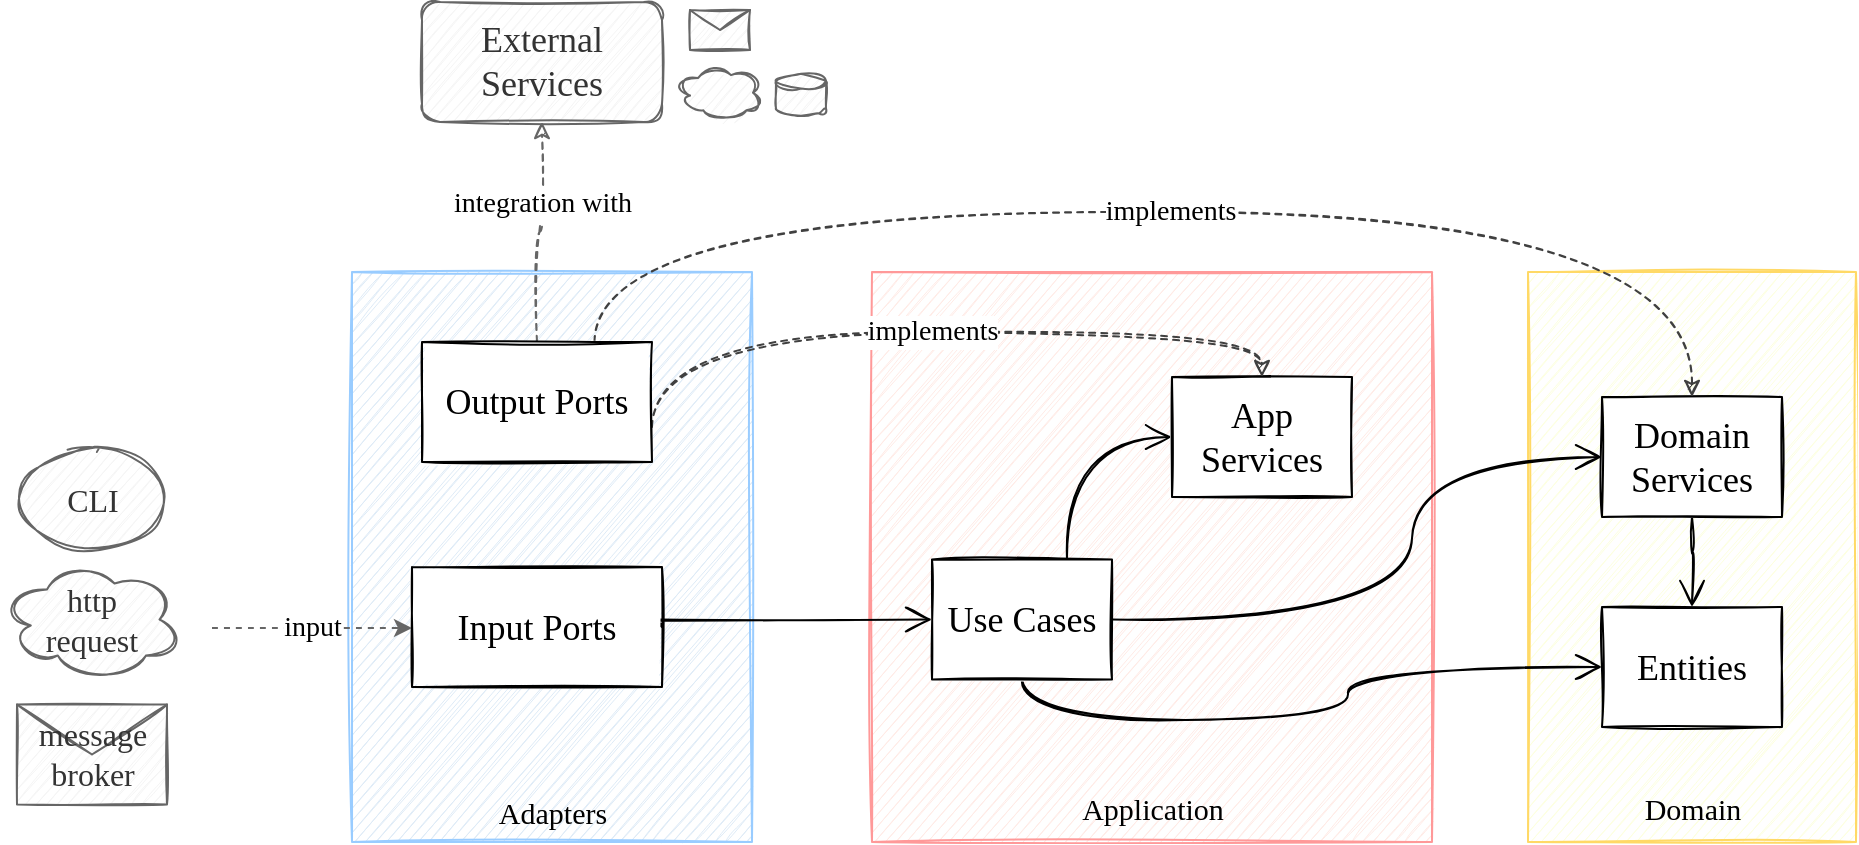 <mxfile version="14.6.13" type="device" pages="3"><diagram id="zyX98WaOWzc7MqtIjAHN" name="Main"><mxGraphModel dx="1043" dy="617" grid="1" gridSize="15" guides="1" tooltips="1" connect="1" arrows="1" fold="1" page="1" pageScale="1" pageWidth="827" pageHeight="1169" math="0" shadow="0"><root><mxCell id="-gwUW_GM49AH_r6jx_RQ-0"/><mxCell id="-gwUW_GM49AH_r6jx_RQ-1" parent="-gwUW_GM49AH_r6jx_RQ-0"/><mxCell id="-gwUW_GM49AH_r6jx_RQ-21" value="" style="rounded=0;whiteSpace=wrap;html=1;sketch=1;perimeterSpacing=4;strokeWidth=1;fontFamily=Kalam;strokeColor=#99CCFF;fontStyle=0;fillColor=#DEEBF7;" parent="-gwUW_GM49AH_r6jx_RQ-1" vertex="1"><mxGeometry x="220" y="315" width="200" height="285" as="geometry"/></mxCell><mxCell id="-gwUW_GM49AH_r6jx_RQ-22" value="" style="rounded=0;whiteSpace=wrap;html=1;sketch=1;perimeterSpacing=4;strokeWidth=1;fontFamily=Kalam;strokeColor=#FF9999;fontStyle=0;fillStyle=auto;fillColor=#FFEBE6;" parent="-gwUW_GM49AH_r6jx_RQ-1" vertex="1"><mxGeometry x="480" y="315" width="280" height="285" as="geometry"/></mxCell><mxCell id="-gwUW_GM49AH_r6jx_RQ-23" value="" style="rounded=0;whiteSpace=wrap;html=1;sketch=1;perimeterSpacing=4;strokeWidth=1;fontFamily=Kalam;strokeColor=#FFD966;fontStyle=0;fillColor=#FDFFE0;" parent="-gwUW_GM49AH_r6jx_RQ-1" vertex="1"><mxGeometry x="808" y="315" width="164" height="285" as="geometry"/></mxCell><mxCell id="-gwUW_GM49AH_r6jx_RQ-4" value="" style="edgeStyle=orthogonalEdgeStyle;curved=1;orthogonalLoop=1;jettySize=auto;html=1;exitX=1;exitY=0.5;exitDx=0;exitDy=0;entryX=0;entryY=0.5;entryDx=0;entryDy=0;fontFamily=Kalam;fontSize=15;sketch=1;endArrow=open;endFill=0;startSize=6;endSize=11;fontStyle=0" parent="-gwUW_GM49AH_r6jx_RQ-1" source="-gwUW_GM49AH_r6jx_RQ-2" target="-gwUW_GM49AH_r6jx_RQ-3" edge="1"><mxGeometry relative="1" as="geometry"><Array as="points"><mxPoint x="340" y="487.5"/></Array></mxGeometry></mxCell><mxCell id="-gwUW_GM49AH_r6jx_RQ-19" value="input" style="edgeStyle=orthogonalEdgeStyle;curved=1;orthogonalLoop=1;jettySize=auto;html=1;dashed=1;fontFamily=Kalam;fontSize=14;strokeWidth=1;fontStyle=0;fillColor=#f5f5f5;strokeColor=#666666;" parent="-gwUW_GM49AH_r6jx_RQ-1" target="-gwUW_GM49AH_r6jx_RQ-2" edge="1"><mxGeometry relative="1" as="geometry"><mxPoint x="150" y="493" as="sourcePoint"/><Array as="points"><mxPoint x="150" y="493"/></Array></mxGeometry></mxCell><mxCell id="-gwUW_GM49AH_r6jx_RQ-2" value="Input Ports" style="rounded=0;whiteSpace=wrap;html=1;sketch=1;fontFamily=Kalam;;fontSize=18;fontStyle=0" parent="-gwUW_GM49AH_r6jx_RQ-1" vertex="1"><mxGeometry x="250" y="462.5" width="125" height="60" as="geometry"/></mxCell><mxCell id="-gwUW_GM49AH_r6jx_RQ-6" value="" style="edgeStyle=orthogonalEdgeStyle;curved=1;orthogonalLoop=1;jettySize=auto;html=1;exitX=0.75;exitY=0;exitDx=0;exitDy=0;entryX=0;entryY=0.5;entryDx=0;entryDy=0;fontFamily=Kalam;sketch=1;startSize=6;endSize=11;endFill=0;endArrow=open;fontStyle=0" parent="-gwUW_GM49AH_r6jx_RQ-1" source="-gwUW_GM49AH_r6jx_RQ-3" target="-gwUW_GM49AH_r6jx_RQ-5" edge="1"><mxGeometry relative="1" as="geometry"/></mxCell><mxCell id="-gwUW_GM49AH_r6jx_RQ-8" value="" style="edgeStyle=orthogonalEdgeStyle;curved=1;orthogonalLoop=1;jettySize=auto;html=1;exitX=0.5;exitY=1;exitDx=0;exitDy=0;entryX=0;entryY=0.5;entryDx=0;entryDy=0;fontFamily=Kalam;sketch=1;endArrow=open;endFill=0;startSize=6;endSize=11;fontStyle=0" parent="-gwUW_GM49AH_r6jx_RQ-1" source="-gwUW_GM49AH_r6jx_RQ-3" target="-gwUW_GM49AH_r6jx_RQ-7" edge="1"><mxGeometry relative="1" as="geometry"><Array as="points"><mxPoint x="555" y="539"/><mxPoint x="718" y="539"/><mxPoint x="718" y="513"/></Array></mxGeometry></mxCell><mxCell id="-gwUW_GM49AH_r6jx_RQ-15" style="edgeStyle=orthogonalEdgeStyle;curved=1;orthogonalLoop=1;jettySize=auto;html=1;entryX=0;entryY=0.5;entryDx=0;entryDy=0;fontFamily=Kalam;sketch=1;endArrow=open;endFill=0;startSize=6;endSize=11;fontStyle=0" parent="-gwUW_GM49AH_r6jx_RQ-1" source="-gwUW_GM49AH_r6jx_RQ-3" target="-gwUW_GM49AH_r6jx_RQ-9" edge="1"><mxGeometry relative="1" as="geometry"><Array as="points"><mxPoint x="750" y="489"/><mxPoint x="750" y="408"/></Array></mxGeometry></mxCell><mxCell id="-gwUW_GM49AH_r6jx_RQ-3" value="Use Cases" style="rounded=0;whiteSpace=wrap;html=1;sketch=1;fontFamily=Kalam;;fontSize=18;fontStyle=0" parent="-gwUW_GM49AH_r6jx_RQ-1" vertex="1"><mxGeometry x="510" y="458.75" width="90" height="60" as="geometry"/></mxCell><mxCell id="-gwUW_GM49AH_r6jx_RQ-5" value="App Services" style="rounded=0;whiteSpace=wrap;html=1;sketch=1;fontFamily=Kalam;;fontSize=18;fontStyle=0" parent="-gwUW_GM49AH_r6jx_RQ-1" vertex="1"><mxGeometry x="630" y="367.5" width="90" height="60" as="geometry"/></mxCell><mxCell id="-gwUW_GM49AH_r6jx_RQ-7" value="Entities" style="rounded=0;whiteSpace=wrap;html=1;sketch=1;fontFamily=Kalam;;fontSize=18;fontStyle=0" parent="-gwUW_GM49AH_r6jx_RQ-1" vertex="1"><mxGeometry x="845" y="482.5" width="90" height="60" as="geometry"/></mxCell><mxCell id="-gwUW_GM49AH_r6jx_RQ-17" style="edgeStyle=orthogonalEdgeStyle;curved=1;orthogonalLoop=1;jettySize=auto;html=1;entryX=0.5;entryY=0;entryDx=0;entryDy=0;fontFamily=Kalam;endFill=0;endArrow=open;endSize=11;startSize=6;sketch=1;fontStyle=0" parent="-gwUW_GM49AH_r6jx_RQ-1" source="-gwUW_GM49AH_r6jx_RQ-9" target="-gwUW_GM49AH_r6jx_RQ-7" edge="1"><mxGeometry relative="1" as="geometry"/></mxCell><mxCell id="-gwUW_GM49AH_r6jx_RQ-9" value="Domain Services" style="rounded=0;whiteSpace=wrap;html=1;sketch=1;fontFamily=Kalam;;fontSize=18;fontStyle=0" parent="-gwUW_GM49AH_r6jx_RQ-1" vertex="1"><mxGeometry x="845" y="377.5" width="90" height="60" as="geometry"/></mxCell><mxCell id="-gwUW_GM49AH_r6jx_RQ-26" value="integration with" style="edgeStyle=orthogonalEdgeStyle;curved=1;orthogonalLoop=1;jettySize=auto;html=1;entryX=0.5;entryY=1;entryDx=0;entryDy=0;fontFamily=Kalam;sketch=1;endArrow=classic;fontStyle=0;dashed=1;fontSize=14;strokeWidth=1;fillColor=#f5f5f5;strokeColor=#666666;" parent="-gwUW_GM49AH_r6jx_RQ-1" source="-gwUW_GM49AH_r6jx_RQ-11" target="-gwUW_GM49AH_r6jx_RQ-25" edge="1"><mxGeometry x="0.273" relative="1" as="geometry"><mxPoint as="offset"/></mxGeometry></mxCell><mxCell id="82owq5uPKeDiftlw7KZW-1" value="implements" style="edgeStyle=orthogonalEdgeStyle;curved=1;orthogonalLoop=1;jettySize=auto;html=1;entryX=0.5;entryY=0;entryDx=0;entryDy=0;fontSize=14;strokeWidth=1;dashed=1;sketch=1;strokeColor=#404040;fontFamily=Kalam;fontStyle=0" parent="-gwUW_GM49AH_r6jx_RQ-1" target="-gwUW_GM49AH_r6jx_RQ-5" edge="1"><mxGeometry relative="1" as="geometry"><mxPoint x="370" y="392.5" as="sourcePoint"/><Array as="points"><mxPoint x="370" y="345"/><mxPoint x="675" y="345"/></Array></mxGeometry></mxCell><mxCell id="82owq5uPKeDiftlw7KZW-2" value="implements" style="edgeStyle=orthogonalEdgeStyle;curved=1;orthogonalLoop=1;jettySize=auto;html=1;entryX=0.5;entryY=0;entryDx=0;entryDy=0;fontSize=14;strokeWidth=1;exitX=0.75;exitY=0;exitDx=0;exitDy=0;dashed=1;sketch=1;strokeColor=#404040;fontFamily=Kalam;fontStyle=0" parent="-gwUW_GM49AH_r6jx_RQ-1" source="-gwUW_GM49AH_r6jx_RQ-11" target="-gwUW_GM49AH_r6jx_RQ-9" edge="1"><mxGeometry relative="1" as="geometry"><Array as="points"><mxPoint x="341" y="285"/><mxPoint x="890" y="285"/></Array></mxGeometry></mxCell><mxCell id="-gwUW_GM49AH_r6jx_RQ-11" value="Output Ports" style="rounded=0;whiteSpace=wrap;html=1;sketch=1;fontFamily=Kalam;;fontSize=18;fontStyle=0" parent="-gwUW_GM49AH_r6jx_RQ-1" vertex="1"><mxGeometry x="255" y="350" width="115" height="60" as="geometry"/></mxCell><mxCell id="-gwUW_GM49AH_r6jx_RQ-25" value="External Services" style="rounded=1;whiteSpace=wrap;html=1;sketch=1;strokeWidth=1;fontFamily=Kalam;;fontSize=18;strokeColor=#666666;fontStyle=0;fillColor=#f5f5f5;fontColor=#333333;" parent="-gwUW_GM49AH_r6jx_RQ-1" vertex="1"><mxGeometry x="255" y="180" width="120" height="60" as="geometry"/></mxCell><mxCell id="Cby2Dx-uX2gb51829tII-0" value="Adapters" style="text;html=1;align=center;verticalAlign=middle;resizable=0;points=[];autosize=1;strokeColor=none;fontSize=15;fontFamily=Kalam;rotation=0;fontStyle=0" parent="-gwUW_GM49AH_r6jx_RQ-1" vertex="1"><mxGeometry x="282.5" y="570" width="75" height="30" as="geometry"/></mxCell><mxCell id="Cby2Dx-uX2gb51829tII-2" value="Application" style="text;html=1;align=center;verticalAlign=middle;resizable=0;points=[];autosize=1;strokeColor=none;fontSize=15;fontFamily=Kalam;rotation=0;fontStyle=0" parent="-gwUW_GM49AH_r6jx_RQ-1" vertex="1"><mxGeometry x="575" y="567.5" width="90" height="30" as="geometry"/></mxCell><mxCell id="Cby2Dx-uX2gb51829tII-3" value="Domain" style="text;html=1;align=center;verticalAlign=middle;resizable=0;points=[];autosize=1;strokeColor=none;fontSize=15;fontFamily=Kalam;rotation=0;fontStyle=0" parent="-gwUW_GM49AH_r6jx_RQ-1" vertex="1"><mxGeometry x="852.5" y="567.5" width="75" height="30" as="geometry"/></mxCell><mxCell id="tb7M054zKXNXNoAx1nxy-0" value="CLI" style="ellipse;whiteSpace=wrap;html=1;rounded=1;fontFamily=Kalam;fontSize=16;sketch=1;strokeColor=#666666;fillColor=#f5f5f5;fontColor=#333333;" parent="-gwUW_GM49AH_r6jx_RQ-1" vertex="1"><mxGeometry x="52.5" y="403.75" width="75" height="50" as="geometry"/></mxCell><mxCell id="IYZaadIUCIJppL-MxGJ2-1" value="http&lt;br&gt;request" style="ellipse;shape=cloud;whiteSpace=wrap;html=1;rounded=1;sketch=1;fontFamily=Kalam;fontSize=16;strokeColor=#666666;fillColor=#f5f5f5;fontColor=#333333;" parent="-gwUW_GM49AH_r6jx_RQ-1" vertex="1"><mxGeometry x="45" y="458.75" width="90" height="60" as="geometry"/></mxCell><mxCell id="IYZaadIUCIJppL-MxGJ2-3" value="message broker" style="shape=message;html=1;whiteSpace=wrap;html=1;outlineConnect=0;rounded=1;sketch=1;fontFamily=Kalam;fontSize=16;strokeColor=#666666;fillColor=#f5f5f5;fontColor=#333333;" parent="-gwUW_GM49AH_r6jx_RQ-1" vertex="1"><mxGeometry x="52.5" y="531.25" width="75" height="50" as="geometry"/></mxCell><mxCell id="R-45-4Aomp57jvWruCLd-5" value="" style="shape=message;html=1;whiteSpace=wrap;html=1;outlineConnect=0;rounded=1;sketch=1;fontFamily=Kalam;fontSize=16;strokeColor=#666666;fillColor=#f5f5f5;fontColor=#333333;" parent="-gwUW_GM49AH_r6jx_RQ-1" vertex="1"><mxGeometry x="389" y="184" width="30" height="20" as="geometry"/></mxCell><mxCell id="R-45-4Aomp57jvWruCLd-7" value="" style="ellipse;shape=cloud;whiteSpace=wrap;html=1;rounded=1;sketch=1;fontFamily=Kalam;fontSize=16;strokeColor=#666666;fillColor=#f5f5f5;fontColor=#333333;" parent="-gwUW_GM49AH_r6jx_RQ-1" vertex="1"><mxGeometry x="382" y="210.67" width="44" height="29.33" as="geometry"/></mxCell><mxCell id="R-45-4Aomp57jvWruCLd-8" value="" style="shape=cylinder3;whiteSpace=wrap;html=1;boundedLbl=1;backgroundOutline=1;size=3.722;rounded=1;sketch=1;fontFamily=Kalam;fontSize=16;strokeColor=#666666;fillColor=#f5f5f5;fontColor=#333333;" parent="-gwUW_GM49AH_r6jx_RQ-1" vertex="1"><mxGeometry x="432" y="215.84" width="25" height="20.99" as="geometry"/></mxCell></root></mxGraphModel></diagram><diagram id="MFOlFd_qOnRTP0LTsqGr" name="Contracts"><mxGraphModel dx="1043" dy="617" grid="1" gridSize="10" guides="1" tooltips="1" connect="1" arrows="1" fold="1" page="1" pageScale="1" pageWidth="827" pageHeight="1169" math="0" shadow="0"><root><mxCell id="WppJVZ3MeQctKJJSQnTU-0"/><mxCell id="WppJVZ3MeQctKJJSQnTU-1" parent="WppJVZ3MeQctKJJSQnTU-0"/><mxCell id="36TtlwIXaMHLquuC_5BP-0" value="" style="rounded=0;whiteSpace=wrap;html=1;sketch=1;perimeterSpacing=4;strokeWidth=1;fontFamily=Kalam;strokeColor=#99CCFF;fontStyle=0;fillColor=#DEEBF7;" parent="WppJVZ3MeQctKJJSQnTU-1" vertex="1"><mxGeometry x="220" y="315" width="200" height="285" as="geometry"/></mxCell><mxCell id="36TtlwIXaMHLquuC_5BP-1" value="" style="rounded=0;whiteSpace=wrap;html=1;sketch=1;perimeterSpacing=4;strokeWidth=1;fontFamily=Kalam;strokeColor=#FF9999;fontStyle=0;fillStyle=auto;fillColor=#FFEBE6;" parent="WppJVZ3MeQctKJJSQnTU-1" vertex="1"><mxGeometry x="545.42" y="315" width="280" height="285" as="geometry"/></mxCell><mxCell id="36TtlwIXaMHLquuC_5BP-2" value="" style="rounded=0;whiteSpace=wrap;html=1;sketch=1;perimeterSpacing=4;strokeWidth=1;fontFamily=Kalam;strokeColor=#FFD966;fontStyle=0;fillColor=#FDFFE0;" parent="WppJVZ3MeQctKJJSQnTU-1" vertex="1"><mxGeometry x="940" y="315" width="164" height="285" as="geometry"/></mxCell><mxCell id="36TtlwIXaMHLquuC_5BP-3" value="" style="edgeStyle=orthogonalEdgeStyle;curved=1;orthogonalLoop=1;jettySize=auto;html=1;exitX=1;exitY=0.5;exitDx=0;exitDy=0;entryX=0;entryY=0.5;entryDx=0;entryDy=0;fontFamily=Kalam;fontSize=15;sketch=1;endArrow=open;endFill=0;startSize=11;endSize=11;fontStyle=0;startArrow=open;startFill=0;" parent="WppJVZ3MeQctKJJSQnTU-1" source="36TtlwIXaMHLquuC_5BP-5" target="36TtlwIXaMHLquuC_5BP-9" edge="1"><mxGeometry relative="1" as="geometry"><Array as="points"><mxPoint x="390" y="493"/><mxPoint x="390" y="489"/></Array></mxGeometry></mxCell><mxCell id="36TtlwIXaMHLquuC_5BP-4" value="" style="edgeStyle=orthogonalEdgeStyle;curved=1;orthogonalLoop=1;jettySize=auto;html=1;fontFamily=Kalam;fontSize=15;fontStyle=0;strokeColor=#000000;endFill=0;endArrow=open;endSize=11;startFill=0;startArrow=open;startSize=11;sketch=1;" parent="WppJVZ3MeQctKJJSQnTU-1" target="36TtlwIXaMHLquuC_5BP-5" edge="1"><mxGeometry relative="1" as="geometry"><mxPoint x="100" y="493" as="sourcePoint"/><Array as="points"><mxPoint x="150" y="493"/></Array></mxGeometry></mxCell><mxCell id="36TtlwIXaMHLquuC_5BP-5" value="Input Ports" style="rounded=0;whiteSpace=wrap;html=1;sketch=1;fontFamily=Kalam;;fontSize=18;fontStyle=0" parent="WppJVZ3MeQctKJJSQnTU-1" vertex="1"><mxGeometry x="250" y="462.5" width="125" height="60" as="geometry"/></mxCell><mxCell id="36TtlwIXaMHLquuC_5BP-6" value="" style="edgeStyle=orthogonalEdgeStyle;curved=1;orthogonalLoop=1;jettySize=auto;html=1;exitX=0.75;exitY=0;exitDx=0;exitDy=0;entryX=0;entryY=0.5;entryDx=0;entryDy=0;fontFamily=Kalam;sketch=1;startSize=6;endSize=11;endFill=0;endArrow=open;fontStyle=0" parent="WppJVZ3MeQctKJJSQnTU-1" source="36TtlwIXaMHLquuC_5BP-9" target="36TtlwIXaMHLquuC_5BP-10" edge="1"><mxGeometry relative="1" as="geometry"/></mxCell><mxCell id="36TtlwIXaMHLquuC_5BP-8" style="edgeStyle=orthogonalEdgeStyle;curved=1;orthogonalLoop=1;jettySize=auto;html=1;entryX=0;entryY=0.5;entryDx=0;entryDy=0;fontFamily=Kalam;sketch=1;endArrow=open;endFill=0;startSize=11;endSize=11;fontStyle=0;startArrow=open;startFill=0;" parent="WppJVZ3MeQctKJJSQnTU-1" source="36TtlwIXaMHLquuC_5BP-9" target="36TtlwIXaMHLquuC_5BP-13" edge="1"><mxGeometry relative="1" as="geometry"><Array as="points"><mxPoint x="815.42" y="489"/><mxPoint x="815.42" y="408"/></Array></mxGeometry></mxCell><mxCell id="qRlaOMppb4aeIGfVUd1N-0" style="edgeStyle=orthogonalEdgeStyle;curved=1;sketch=1;orthogonalLoop=1;jettySize=auto;html=1;labelBackgroundColor=#ffffff;fontFamily=Kalam;fontSize=11;strokeColor=#000000;endArrow=open;endFill=0;fontStyle=0;endSize=11;startSize=6;exitX=0.5;exitY=1;exitDx=0;exitDy=0;" parent="WppJVZ3MeQctKJJSQnTU-1" source="36TtlwIXaMHLquuC_5BP-9" target="36TtlwIXaMHLquuC_5BP-11" edge="1"><mxGeometry relative="1" as="geometry"/></mxCell><mxCell id="36TtlwIXaMHLquuC_5BP-9" value="Use Cases" style="rounded=0;whiteSpace=wrap;html=1;sketch=1;fontFamily=Kalam;;fontSize=18;fontStyle=0" parent="WppJVZ3MeQctKJJSQnTU-1" vertex="1"><mxGeometry x="575.42" y="458.75" width="90" height="60" as="geometry"/></mxCell><mxCell id="36TtlwIXaMHLquuC_5BP-10" value="App Services" style="rounded=0;whiteSpace=wrap;html=1;sketch=1;fontFamily=Kalam;;fontSize=18;fontStyle=0" parent="WppJVZ3MeQctKJJSQnTU-1" vertex="1"><mxGeometry x="695.42" y="367.5" width="90" height="60" as="geometry"/></mxCell><mxCell id="36TtlwIXaMHLquuC_5BP-11" value="Entities" style="rounded=0;whiteSpace=wrap;html=1;sketch=1;fontFamily=Kalam;;fontSize=18;fontStyle=0" parent="WppJVZ3MeQctKJJSQnTU-1" vertex="1"><mxGeometry x="977" y="482.5" width="90" height="60" as="geometry"/></mxCell><mxCell id="36TtlwIXaMHLquuC_5BP-12" style="edgeStyle=orthogonalEdgeStyle;curved=1;orthogonalLoop=1;jettySize=auto;html=1;entryX=0.5;entryY=0;entryDx=0;entryDy=0;fontFamily=Kalam;endFill=0;endArrow=open;endSize=11;startSize=6;sketch=1;fontStyle=0" parent="WppJVZ3MeQctKJJSQnTU-1" source="36TtlwIXaMHLquuC_5BP-13" target="36TtlwIXaMHLquuC_5BP-11" edge="1"><mxGeometry relative="1" as="geometry"/></mxCell><mxCell id="36TtlwIXaMHLquuC_5BP-13" value="Domain Services" style="rounded=0;whiteSpace=wrap;html=1;sketch=1;fontFamily=Kalam;;fontSize=18;fontStyle=0" parent="WppJVZ3MeQctKJJSQnTU-1" vertex="1"><mxGeometry x="977" y="377.5" width="90" height="60" as="geometry"/></mxCell><mxCell id="36TtlwIXaMHLquuC_5BP-14" value="" style="edgeStyle=orthogonalEdgeStyle;curved=1;orthogonalLoop=1;jettySize=auto;html=1;entryX=0.5;entryY=1;entryDx=0;entryDy=0;fontFamily=Kalam;sketch=1;endArrow=classic;fontStyle=0;strokeColor=#666666;dashed=1;fontSize=14;strokeWidth=1;fillColor=#f5f5f5;" parent="WppJVZ3MeQctKJJSQnTU-1" source="36TtlwIXaMHLquuC_5BP-17" target="36TtlwIXaMHLquuC_5BP-18" edge="1"><mxGeometry x="0.273" relative="1" as="geometry"><mxPoint as="offset"/></mxGeometry></mxCell><mxCell id="36TtlwIXaMHLquuC_5BP-15" value="implements" style="edgeStyle=orthogonalEdgeStyle;curved=1;orthogonalLoop=1;jettySize=auto;html=1;entryX=0.5;entryY=0;entryDx=0;entryDy=0;fontSize=14;strokeWidth=1;dashed=1;sketch=1;strokeColor=#404040;fontFamily=Kalam;fontStyle=0" parent="WppJVZ3MeQctKJJSQnTU-1" target="36TtlwIXaMHLquuC_5BP-10" edge="1"><mxGeometry relative="1" as="geometry"><mxPoint x="370" y="392.5" as="sourcePoint"/><Array as="points"><mxPoint x="370" y="330"/><mxPoint x="740" y="330"/></Array></mxGeometry></mxCell><mxCell id="36TtlwIXaMHLquuC_5BP-16" value="implements" style="edgeStyle=orthogonalEdgeStyle;curved=1;orthogonalLoop=1;jettySize=auto;html=1;entryX=0.5;entryY=0;entryDx=0;entryDy=0;fontSize=14;strokeWidth=1;exitX=0.75;exitY=0;exitDx=0;exitDy=0;dashed=1;sketch=1;strokeColor=#404040;fontFamily=Kalam;fontStyle=0" parent="WppJVZ3MeQctKJJSQnTU-1" source="36TtlwIXaMHLquuC_5BP-17" target="36TtlwIXaMHLquuC_5BP-13" edge="1"><mxGeometry relative="1" as="geometry"><Array as="points"><mxPoint x="341" y="290"/><mxPoint x="1022" y="290"/></Array></mxGeometry></mxCell><mxCell id="36TtlwIXaMHLquuC_5BP-17" value="Output Ports" style="rounded=0;whiteSpace=wrap;html=1;sketch=1;fontFamily=Kalam;;fontSize=18;fontStyle=0" parent="WppJVZ3MeQctKJJSQnTU-1" vertex="1"><mxGeometry x="255" y="350" width="115" height="60" as="geometry"/></mxCell><mxCell id="36TtlwIXaMHLquuC_5BP-18" value="External Services" style="rounded=1;whiteSpace=wrap;html=1;sketch=1;strokeWidth=1;fontFamily=Kalam;;fontSize=18;strokeColor=#666666;fontStyle=0;fillColor=#f5f5f5;fontColor=#333333;" parent="WppJVZ3MeQctKJJSQnTU-1" vertex="1"><mxGeometry x="250" y="110" width="120" height="60" as="geometry"/></mxCell><mxCell id="36TtlwIXaMHLquuC_5BP-19" value="Adapters" style="text;html=1;align=center;verticalAlign=middle;resizable=0;points=[];autosize=1;strokeColor=none;fontSize=15;fontFamily=Kalam;rotation=0;fontStyle=0" parent="WppJVZ3MeQctKJJSQnTU-1" vertex="1"><mxGeometry x="282.5" y="570" width="75" height="30" as="geometry"/></mxCell><mxCell id="36TtlwIXaMHLquuC_5BP-20" value="Application" style="text;html=1;align=center;verticalAlign=middle;resizable=0;points=[];autosize=1;strokeColor=none;fontSize=15;fontFamily=Kalam;rotation=0;fontStyle=0" parent="WppJVZ3MeQctKJJSQnTU-1" vertex="1"><mxGeometry x="640.42" y="567.5" width="90" height="30" as="geometry"/></mxCell><mxCell id="36TtlwIXaMHLquuC_5BP-21" value="Domain" style="text;html=1;align=center;verticalAlign=middle;resizable=0;points=[];autosize=1;strokeColor=none;fontSize=15;fontFamily=Kalam;rotation=0;fontStyle=0" parent="WppJVZ3MeQctKJJSQnTU-1" vertex="1"><mxGeometry x="984.5" y="567.5" width="75" height="30" as="geometry"/></mxCell><mxCell id="36TtlwIXaMHLquuC_5BP-22" value="CLI" style="ellipse;whiteSpace=wrap;html=1;rounded=1;fontFamily=Kalam;fontSize=16;sketch=1;strokeColor=#666666;fillColor=#f5f5f5;fontColor=#333333;" parent="WppJVZ3MeQctKJJSQnTU-1" vertex="1"><mxGeometry x="7.5" y="402.75" width="75" height="50" as="geometry"/></mxCell><mxCell id="36TtlwIXaMHLquuC_5BP-23" value="http&lt;br&gt;request" style="ellipse;shape=cloud;whiteSpace=wrap;html=1;rounded=1;sketch=1;fontFamily=Kalam;fontSize=16;strokeColor=#666666;fillColor=#f5f5f5;fontColor=#333333;" parent="WppJVZ3MeQctKJJSQnTU-1" vertex="1"><mxGeometry y="457.75" width="90" height="60" as="geometry"/></mxCell><mxCell id="36TtlwIXaMHLquuC_5BP-24" value="message broker" style="shape=message;html=1;whiteSpace=wrap;html=1;outlineConnect=0;rounded=1;sketch=1;fontFamily=Kalam;fontSize=16;strokeColor=#666666;fillColor=#f5f5f5;fontColor=#333333;" parent="WppJVZ3MeQctKJJSQnTU-1" vertex="1"><mxGeometry x="7.5" y="530.25" width="75" height="50" as="geometry"/></mxCell><mxCell id="36TtlwIXaMHLquuC_5BP-25" value="" style="shape=message;html=1;whiteSpace=wrap;html=1;outlineConnect=0;rounded=1;sketch=1;fontFamily=Kalam;fontSize=16;strokeColor=#666666;fillColor=#f5f5f5;fontColor=#333333;" parent="WppJVZ3MeQctKJJSQnTU-1" vertex="1"><mxGeometry x="384" y="114" width="30" height="20" as="geometry"/></mxCell><mxCell id="36TtlwIXaMHLquuC_5BP-26" value="" style="ellipse;shape=cloud;whiteSpace=wrap;html=1;rounded=1;sketch=1;fontFamily=Kalam;fontSize=16;strokeColor=#666666;fillColor=#f5f5f5;fontColor=#333333;" parent="WppJVZ3MeQctKJJSQnTU-1" vertex="1"><mxGeometry x="377" y="140.67" width="44" height="29.33" as="geometry"/></mxCell><mxCell id="36TtlwIXaMHLquuC_5BP-27" value="" style="shape=cylinder3;whiteSpace=wrap;html=1;boundedLbl=1;backgroundOutline=1;size=3.722;rounded=1;sketch=1;fontFamily=Kalam;fontSize=16;strokeColor=#666666;fillColor=#f5f5f5;fontColor=#333333;" parent="WppJVZ3MeQctKJJSQnTU-1" vertex="1"><mxGeometry x="427" y="145.84" width="25" height="20.99" as="geometry"/></mxCell><mxCell id="36TtlwIXaMHLquuC_5BP-28" value="Application Models" style="rounded=0;whiteSpace=wrap;html=1;sketch=1;fontFamily=Kalam;;fontSize=18;fontStyle=0;strokeColor=#F19C99;dashed=1;strokeWidth=2;perimeterSpacing=1;" parent="WppJVZ3MeQctKJJSQnTU-1" vertex="1"><mxGeometry x="440" y="461.25" width="92.42" height="57.5" as="geometry"/></mxCell><mxCell id="36TtlwIXaMHLquuC_5BP-29" value="Domain Models" style="rounded=0;whiteSpace=wrap;html=1;sketch=1;fontFamily=Kalam;;fontSize=19;fontStyle=0;strokeColor=#FFD966;strokeWidth=2;dashed=1;perimeterSpacing=1;" parent="WppJVZ3MeQctKJJSQnTU-1" vertex="1"><mxGeometry x="840" y="377.5" width="80" height="54.55" as="geometry"/></mxCell><mxCell id="9TOHSmd2nqQX8KuJlgBk-0" value="Port Models" style="rounded=0;whiteSpace=wrap;html=1;sketch=1;fontFamily=Kalam;;fontSize=18;fontStyle=0;dashed=1;strokeWidth=2;perimeterSpacing=1;strokeColor=#99CCFF;" parent="WppJVZ3MeQctKJJSQnTU-1" vertex="1"><mxGeometry x="136" y="462.75" width="70" height="57.5" as="geometry"/></mxCell><mxCell id="qyH7z6h9X77IT8LzuWC0-0" value="External Service Models" style="rounded=0;whiteSpace=wrap;html=1;sketch=1;fontFamily=Kalam;;fontSize=18;fontStyle=0;dashed=1;strokeWidth=2;perimeterSpacing=1;strokeColor=#666666;fontColor=#333333;" vertex="1" parent="WppJVZ3MeQctKJJSQnTU-1"><mxGeometry x="240" y="220" width="140" height="57.5" as="geometry"/></mxCell></root></mxGraphModel></diagram><diagram name="Sample" id="uuKET0HGIn4vcV67R43b"><mxGraphModel dx="1043" dy="617" grid="1" gridSize="10" guides="1" tooltips="1" connect="1" arrows="1" fold="1" page="1" pageScale="1" pageWidth="827" pageHeight="1169" math="0" shadow="0"><root><mxCell id="vIrqwu_1KZAnGh6PUdZb-0"/><mxCell id="vIrqwu_1KZAnGh6PUdZb-1" parent="vIrqwu_1KZAnGh6PUdZb-0"/><mxCell id="JXGkYSOtyOoDNzV0dwkk-0" value="" style="rounded=0;whiteSpace=wrap;html=1;sketch=1;perimeterSpacing=4;strokeWidth=1;fontFamily=Kalam;strokeColor=#99CCFF;fontStyle=0;fillColor=#DEEBF7;" parent="vIrqwu_1KZAnGh6PUdZb-1" vertex="1"><mxGeometry x="220" y="315" width="200" height="285" as="geometry"/></mxCell><mxCell id="JXGkYSOtyOoDNzV0dwkk-1" value="" style="rounded=0;whiteSpace=wrap;html=1;sketch=1;perimeterSpacing=4;strokeWidth=1;fontFamily=Kalam;strokeColor=#FF9999;fontStyle=0;fillStyle=auto;fillColor=#FFEBE6;" parent="vIrqwu_1KZAnGh6PUdZb-1" vertex="1"><mxGeometry x="480" y="315" width="280" height="285" as="geometry"/></mxCell><mxCell id="JXGkYSOtyOoDNzV0dwkk-2" value="" style="rounded=0;whiteSpace=wrap;html=1;sketch=1;perimeterSpacing=4;strokeWidth=1;fontFamily=Kalam;strokeColor=#FFD966;fontStyle=0;fillColor=#FDFFE0;" parent="vIrqwu_1KZAnGh6PUdZb-1" vertex="1"><mxGeometry x="808" y="315" width="164" height="285" as="geometry"/></mxCell><mxCell id="JXGkYSOtyOoDNzV0dwkk-3" value="add crag &lt;br&gt;command model" style="edgeStyle=orthogonalEdgeStyle;curved=1;orthogonalLoop=1;jettySize=auto;html=1;exitX=1;exitY=0.5;exitDx=0;exitDy=0;entryX=0;entryY=0.5;entryDx=0;entryDy=0;fontFamily=Kalam;fontSize=15;sketch=1;endArrow=open;endFill=0;startSize=6;endSize=11;fontStyle=0;" parent="vIrqwu_1KZAnGh6PUdZb-1" source="JXGkYSOtyOoDNzV0dwkk-5" target="JXGkYSOtyOoDNzV0dwkk-9" edge="1"><mxGeometry x="0.337" relative="1" as="geometry"><Array as="points"><mxPoint x="340" y="498.75"/></Array><mxPoint as="offset"/></mxGeometry></mxCell><mxCell id="JXGkYSOtyOoDNzV0dwkk-4" value="add crag" style="edgeStyle=orthogonalEdgeStyle;curved=1;orthogonalLoop=1;jettySize=auto;html=1;dashed=1;fontFamily=Kalam;fontSize=14;strokeWidth=1;fontStyle=0;fillColor=#f5f5f5;strokeColor=#666666;" parent="vIrqwu_1KZAnGh6PUdZb-1" target="JXGkYSOtyOoDNzV0dwkk-5" edge="1"><mxGeometry relative="1" as="geometry"><mxPoint x="150" y="504.25" as="sourcePoint"/><Array as="points"><mxPoint x="150" y="504.25"/></Array></mxGeometry></mxCell><mxCell id="JXGkYSOtyOoDNzV0dwkk-5" value="http handler" style="rounded=0;whiteSpace=wrap;html=1;sketch=1;fontFamily=Kalam;;fontSize=18;fontStyle=0" parent="vIrqwu_1KZAnGh6PUdZb-1" vertex="1"><mxGeometry x="250" y="473.75" width="125" height="60" as="geometry"/></mxCell><mxCell id="JXGkYSOtyOoDNzV0dwkk-7" value="" style="edgeStyle=orthogonalEdgeStyle;curved=1;orthogonalLoop=1;jettySize=auto;html=1;exitX=0.5;exitY=1;exitDx=0;exitDy=0;entryX=0;entryY=0.5;entryDx=0;entryDy=0;fontFamily=Kalam;sketch=1;endArrow=open;endFill=0;startSize=6;endSize=11;fontStyle=0" parent="vIrqwu_1KZAnGh6PUdZb-1" source="JXGkYSOtyOoDNzV0dwkk-9" target="JXGkYSOtyOoDNzV0dwkk-11" edge="1"><mxGeometry relative="1" as="geometry"><Array as="points"><mxPoint x="570" y="519"/><mxPoint x="570" y="539"/><mxPoint x="718" y="539"/><mxPoint x="718" y="513"/></Array></mxGeometry></mxCell><mxCell id="JXGkYSOtyOoDNzV0dwkk-8" value="store crag entity" style="edgeStyle=orthogonalEdgeStyle;curved=1;orthogonalLoop=1;jettySize=auto;html=1;entryX=0;entryY=0.5;entryDx=0;entryDy=0;fontFamily=Kalam;sketch=1;endArrow=open;endFill=0;startSize=6;endSize=11;fontStyle=0;fontSize=15;" parent="vIrqwu_1KZAnGh6PUdZb-1" source="JXGkYSOtyOoDNzV0dwkk-9" target="JXGkYSOtyOoDNzV0dwkk-13" edge="1"><mxGeometry relative="1" as="geometry"><Array as="points"><mxPoint x="750" y="489"/><mxPoint x="750" y="408"/></Array></mxGeometry></mxCell><mxCell id="JXGkYSOtyOoDNzV0dwkk-9" value="Add Crag Query Handler" style="rounded=0;whiteSpace=wrap;html=1;sketch=1;fontFamily=Kalam;;fontSize=18;fontStyle=0" parent="vIrqwu_1KZAnGh6PUdZb-1" vertex="1"><mxGeometry x="510" y="470" width="110" height="60" as="geometry"/></mxCell><mxCell id="JXGkYSOtyOoDNzV0dwkk-11" value="Crag" style="rounded=0;whiteSpace=wrap;html=1;sketch=1;fontFamily=Kalam;;fontSize=18;fontStyle=0" parent="vIrqwu_1KZAnGh6PUdZb-1" vertex="1"><mxGeometry x="830" y="482.5" width="120" height="60" as="geometry"/></mxCell><mxCell id="JXGkYSOtyOoDNzV0dwkk-12" style="edgeStyle=orthogonalEdgeStyle;curved=1;orthogonalLoop=1;jettySize=auto;html=1;entryX=0.5;entryY=0;entryDx=0;entryDy=0;fontFamily=Kalam;endFill=0;endArrow=open;endSize=11;startSize=6;sketch=1;fontStyle=0" parent="vIrqwu_1KZAnGh6PUdZb-1" source="JXGkYSOtyOoDNzV0dwkk-13" target="JXGkYSOtyOoDNzV0dwkk-11" edge="1"><mxGeometry relative="1" as="geometry"/></mxCell><mxCell id="JXGkYSOtyOoDNzV0dwkk-13" value="CragRepository" style="rounded=0;whiteSpace=wrap;html=1;sketch=1;fontFamily=Kalam;;fontSize=18;fontStyle=0" parent="vIrqwu_1KZAnGh6PUdZb-1" vertex="1"><mxGeometry x="830" y="377.5" width="120" height="60" as="geometry"/></mxCell><mxCell id="JXGkYSOtyOoDNzV0dwkk-14" value="" style="edgeStyle=orthogonalEdgeStyle;curved=1;orthogonalLoop=1;jettySize=auto;html=1;entryX=0.5;entryY=1;entryDx=0;entryDy=0;fontFamily=Kalam;sketch=1;endArrow=classic;fontStyle=0;strokeColor=#666666;dashed=1;fontSize=14;strokeWidth=1;fillColor=#f5f5f5;entryPerimeter=0;" parent="vIrqwu_1KZAnGh6PUdZb-1" source="JXGkYSOtyOoDNzV0dwkk-17" target="JXGkYSOtyOoDNzV0dwkk-27" edge="1"><mxGeometry x="0.273" relative="1" as="geometry"><mxPoint as="offset"/><mxPoint x="398.5" y="225" as="targetPoint"/></mxGeometry></mxCell><mxCell id="JXGkYSOtyOoDNzV0dwkk-16" value="implements" style="edgeStyle=orthogonalEdgeStyle;curved=1;orthogonalLoop=1;jettySize=auto;html=1;entryX=0.5;entryY=0;entryDx=0;entryDy=0;fontSize=14;strokeWidth=1;exitX=0.75;exitY=0;exitDx=0;exitDy=0;dashed=1;sketch=1;strokeColor=#404040;fontFamily=Kalam;fontStyle=0" parent="vIrqwu_1KZAnGh6PUdZb-1" source="JXGkYSOtyOoDNzV0dwkk-17" target="JXGkYSOtyOoDNzV0dwkk-13" edge="1"><mxGeometry relative="1" as="geometry"><Array as="points"><mxPoint x="389" y="285"/><mxPoint x="890" y="285"/></Array></mxGeometry></mxCell><mxCell id="JXGkYSOtyOoDNzV0dwkk-17" value="Sql Repository" style="rounded=0;whiteSpace=wrap;html=1;sketch=1;fontFamily=Kalam;;fontSize=18;fontStyle=0" parent="vIrqwu_1KZAnGh6PUdZb-1" vertex="1"><mxGeometry x="328.5" y="330" width="80" height="60" as="geometry"/></mxCell><mxCell id="JXGkYSOtyOoDNzV0dwkk-19" value="Adapters" style="text;html=1;align=center;verticalAlign=middle;resizable=0;points=[];autosize=1;strokeColor=none;fontSize=15;fontFamily=Kalam;rotation=0;fontStyle=0" parent="vIrqwu_1KZAnGh6PUdZb-1" vertex="1"><mxGeometry x="282.5" y="567.5" width="75" height="30" as="geometry"/></mxCell><mxCell id="JXGkYSOtyOoDNzV0dwkk-20" value="Application" style="text;html=1;align=center;verticalAlign=middle;resizable=0;points=[];autosize=1;strokeColor=none;fontSize=15;fontFamily=Kalam;rotation=0;fontStyle=0" parent="vIrqwu_1KZAnGh6PUdZb-1" vertex="1"><mxGeometry x="575" y="567.5" width="90" height="30" as="geometry"/></mxCell><mxCell id="JXGkYSOtyOoDNzV0dwkk-21" value="Domain" style="text;html=1;align=center;verticalAlign=middle;resizable=0;points=[];autosize=1;strokeColor=none;fontSize=15;fontFamily=Kalam;rotation=0;fontStyle=0" parent="vIrqwu_1KZAnGh6PUdZb-1" vertex="1"><mxGeometry x="852.5" y="567.5" width="75" height="30" as="geometry"/></mxCell><mxCell id="JXGkYSOtyOoDNzV0dwkk-23" value="POST crags/" style="ellipse;shape=cloud;whiteSpace=wrap;html=1;rounded=1;sketch=1;fontFamily=Kalam;fontSize=16;strokeColor=#666666;fillColor=#f5f5f5;fontColor=#333333;" parent="vIrqwu_1KZAnGh6PUdZb-1" vertex="1"><mxGeometry x="10" y="470" width="125" height="60" as="geometry"/></mxCell><mxCell id="JXGkYSOtyOoDNzV0dwkk-25" value="Email Service" style="shape=message;html=1;whiteSpace=wrap;html=1;outlineConnect=0;rounded=1;sketch=1;fontFamily=Kalam;fontSize=16;fillColor=#f5f5f5;fontColor=#333333;strokeColor=#A3A3A3;" parent="vIrqwu_1KZAnGh6PUdZb-1" vertex="1"><mxGeometry x="220" y="210" width="60" height="40" as="geometry"/></mxCell><mxCell id="JXGkYSOtyOoDNzV0dwkk-27" value="MySQL" style="shape=cylinder3;whiteSpace=wrap;html=1;boundedLbl=1;backgroundOutline=1;size=3.722;rounded=1;sketch=1;fontFamily=Kalam;fontSize=16;strokeColor=#666666;fillColor=#f5f5f5;fontColor=#333333;" parent="vIrqwu_1KZAnGh6PUdZb-1" vertex="1"><mxGeometry x="357.5" y="190" width="47.64" height="40" as="geometry"/></mxCell><mxCell id="OIJ-EGsGBF2YUSVEZJSm-0" value="notify about new crag" style="edgeStyle=orthogonalEdgeStyle;curved=1;orthogonalLoop=1;jettySize=auto;html=1;exitX=0.5;exitY=0;exitDx=0;exitDy=0;entryX=0;entryY=0.5;entryDx=0;entryDy=0;fontFamily=Kalam;sketch=1;startSize=6;endSize=11;endFill=0;endArrow=open;fontStyle=0;fontSize=13;" parent="vIrqwu_1KZAnGh6PUdZb-1" source="JXGkYSOtyOoDNzV0dwkk-9" target="OIJ-EGsGBF2YUSVEZJSm-1" edge="1"><mxGeometry x="-0.386" relative="1" as="geometry"><mxPoint x="577.5" y="458.75" as="sourcePoint"/><mxPoint as="offset"/></mxGeometry></mxCell><mxCell id="OIJ-EGsGBF2YUSVEZJSm-1" value="Notification Service" style="rounded=0;whiteSpace=wrap;html=1;sketch=1;fontFamily=Kalam;;fontSize=18;fontStyle=0" parent="vIrqwu_1KZAnGh6PUdZb-1" vertex="1"><mxGeometry x="630" y="367.5" width="90" height="60" as="geometry"/></mxCell><mxCell id="TsCrxKCyEBWnwozcbvDG-1" style="edgeStyle=orthogonalEdgeStyle;curved=1;sketch=1;orthogonalLoop=1;jettySize=auto;html=1;entryX=0.5;entryY=1;entryDx=0;entryDy=0;labelBackgroundColor=#ffffff;fontFamily=Kalam;fontSize=14;strokeColor=#666666;strokeWidth=1;dashed=1;fontStyle=0;fillColor=#f5f5f5;" parent="vIrqwu_1KZAnGh6PUdZb-1" source="TsCrxKCyEBWnwozcbvDG-0" target="JXGkYSOtyOoDNzV0dwkk-25" edge="1"><mxGeometry relative="1" as="geometry"/></mxCell><mxCell id="TsCrxKCyEBWnwozcbvDG-2" value="implements" style="edgeStyle=orthogonalEdgeStyle;curved=1;sketch=1;orthogonalLoop=1;jettySize=auto;html=1;entryX=0.5;entryY=0;entryDx=0;entryDy=0;labelBackgroundColor=#ffffff;fontFamily=Kalam;fontSize=14;strokeColor=#404040;strokeWidth=1;dashed=1;fontStyle=0;" parent="vIrqwu_1KZAnGh6PUdZb-1" source="TsCrxKCyEBWnwozcbvDG-0" target="OIJ-EGsGBF2YUSVEZJSm-1" edge="1"><mxGeometry relative="1" as="geometry"><Array as="points"><mxPoint x="500" y="408"/><mxPoint x="500" y="348"/><mxPoint x="675" y="348"/></Array></mxGeometry></mxCell><mxCell id="TsCrxKCyEBWnwozcbvDG-0" value="Email Notifier" style="rounded=0;whiteSpace=wrap;html=1;sketch=1;fontFamily=Kalam;;fontSize=18;fontStyle=0" parent="vIrqwu_1KZAnGh6PUdZb-1" vertex="1"><mxGeometry x="240" y="390" width="80" height="60" as="geometry"/></mxCell></root></mxGraphModel></diagram></mxfile>